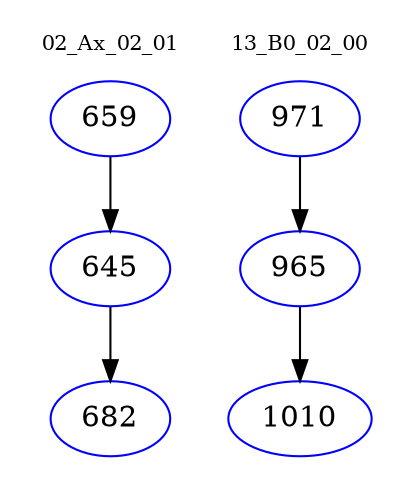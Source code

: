 digraph{
subgraph cluster_0 {
color = white
label = "02_Ax_02_01";
fontsize=10;
T0_659 [label="659", color="blue"]
T0_659 -> T0_645 [color="black"]
T0_645 [label="645", color="blue"]
T0_645 -> T0_682 [color="black"]
T0_682 [label="682", color="blue"]
}
subgraph cluster_1 {
color = white
label = "13_B0_02_00";
fontsize=10;
T1_971 [label="971", color="blue"]
T1_971 -> T1_965 [color="black"]
T1_965 [label="965", color="blue"]
T1_965 -> T1_1010 [color="black"]
T1_1010 [label="1010", color="blue"]
}
}
